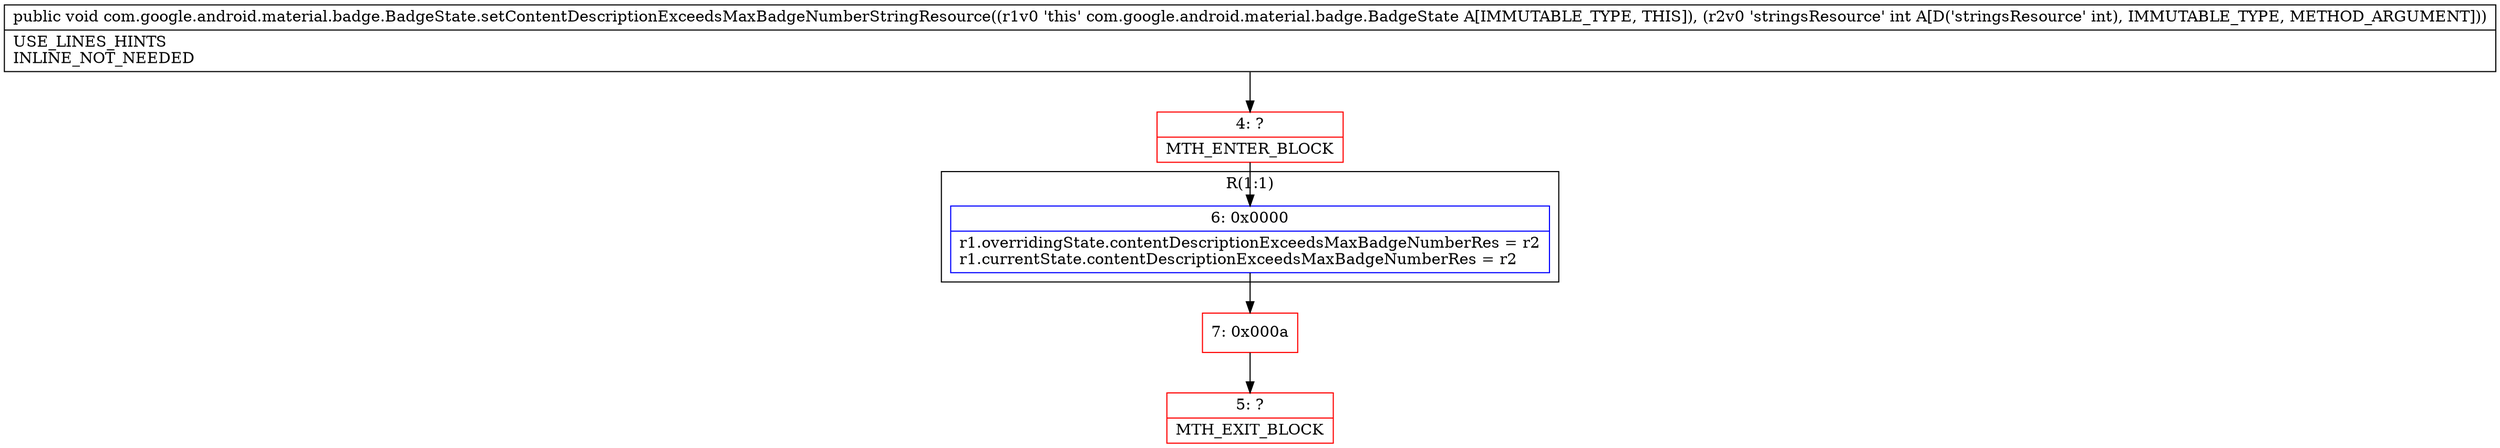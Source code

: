 digraph "CFG forcom.google.android.material.badge.BadgeState.setContentDescriptionExceedsMaxBadgeNumberStringResource(I)V" {
subgraph cluster_Region_679915320 {
label = "R(1:1)";
node [shape=record,color=blue];
Node_6 [shape=record,label="{6\:\ 0x0000|r1.overridingState.contentDescriptionExceedsMaxBadgeNumberRes = r2\lr1.currentState.contentDescriptionExceedsMaxBadgeNumberRes = r2\l}"];
}
Node_4 [shape=record,color=red,label="{4\:\ ?|MTH_ENTER_BLOCK\l}"];
Node_7 [shape=record,color=red,label="{7\:\ 0x000a}"];
Node_5 [shape=record,color=red,label="{5\:\ ?|MTH_EXIT_BLOCK\l}"];
MethodNode[shape=record,label="{public void com.google.android.material.badge.BadgeState.setContentDescriptionExceedsMaxBadgeNumberStringResource((r1v0 'this' com.google.android.material.badge.BadgeState A[IMMUTABLE_TYPE, THIS]), (r2v0 'stringsResource' int A[D('stringsResource' int), IMMUTABLE_TYPE, METHOD_ARGUMENT]))  | USE_LINES_HINTS\lINLINE_NOT_NEEDED\l}"];
MethodNode -> Node_4;Node_6 -> Node_7;
Node_4 -> Node_6;
Node_7 -> Node_5;
}

